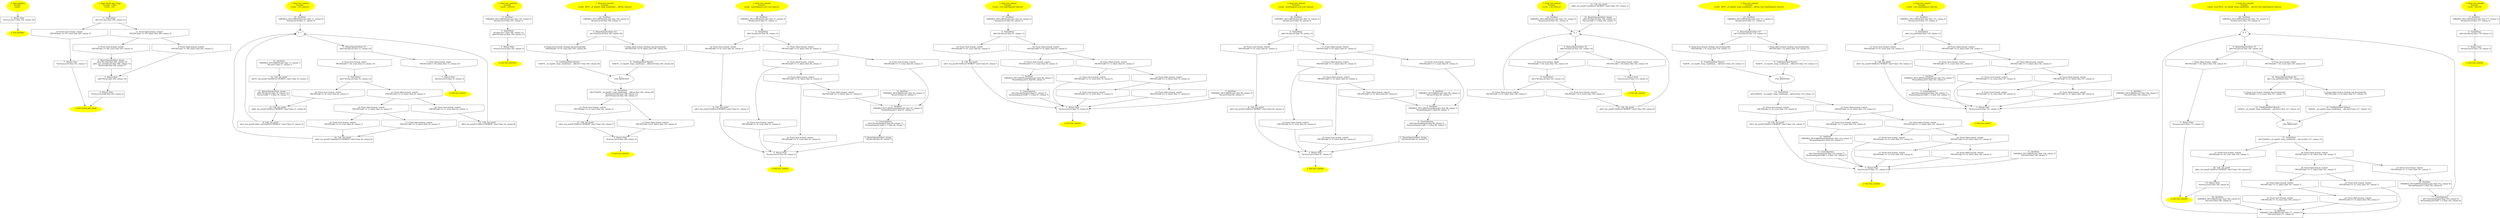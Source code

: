 /* @generated */
digraph cfg {
"getValue.faa0c7b1433b0c97_1" [label="1: Start getValue\nFormals: \nLocals:  \n  " color=yellow style=filled]
	

	 "getValue.faa0c7b1433b0c97_1" -> "getValue.faa0c7b1433b0c97_3" ;
"getValue.faa0c7b1433b0c97_2" [label="2: Exit getValue \n  " color=yellow style=filled]
	

"getValue.faa0c7b1433b0c97_3" [label="3:  Return Stmt \n   *&return:int=1 [line 134, column 18]\n " shape="box"]
	

	 "getValue.faa0c7b1433b0c97_3" -> "getValue.faa0c7b1433b0c97_2" ;
"switch_gnu_range.fe09b2428ff32c71_1" [label="1: Start switch_gnu_range\nFormals:  c:char\nLocals:  i:int \n  " color=yellow style=filled]
	

	 "switch_gnu_range.fe09b2428ff32c71_1" -> "switch_gnu_range.fe09b2428ff32c71_5" ;
"switch_gnu_range.fe09b2428ff32c71_2" [label="2: Exit switch_gnu_range \n  " color=yellow style=filled]
	

"switch_gnu_range.fe09b2428ff32c71_3" [label="3:  Return Stmt \n   n$0=*&i:int [line 209, column 10]\n " shape="box"]
	

	 "switch_gnu_range.fe09b2428ff32c71_3" -> "switch_gnu_range.fe09b2428ff32c71_4" ;
"switch_gnu_range.fe09b2428ff32c71_4" [label="4:  Return Stmt \n   *&return:int=n$0 [line 209, column 3]\n " shape="box"]
	

	 "switch_gnu_range.fe09b2428ff32c71_4" -> "switch_gnu_range.fe09b2428ff32c71_2" ;
"switch_gnu_range.fe09b2428ff32c71_5" [label="5:  SwitchStmt \n   n$1=*&c:char [line 199, column 11]\n " shape="box"]
	

	 "switch_gnu_range.fe09b2428ff32c71_5" -> "switch_gnu_range.fe09b2428ff32c71_10" ;
	 "switch_gnu_range.fe09b2428ff32c71_5" -> "switch_gnu_range.fe09b2428ff32c71_11" ;
"switch_gnu_range.fe09b2428ff32c71_6" [label="6:  BinaryOperatorStmt: Assign \n   n$3=*&c:char [line 206, column 16]\n  n$4=_fun_atoi(n$3:int) [line 206, column 11]\n  *&i:int=n$4 [line 206, column 7]\n " shape="box"]
	

	 "switch_gnu_range.fe09b2428ff32c71_6" -> "switch_gnu_range.fe09b2428ff32c71_3" ;
"switch_gnu_range.fe09b2428ff32c71_7" [label="7:  Return Stmt \n   *&return:int=0 [line 201, column 7]\n " shape="box"]
	

	 "switch_gnu_range.fe09b2428ff32c71_7" -> "switch_gnu_range.fe09b2428ff32c71_2" ;
"switch_gnu_range.fe09b2428ff32c71_8" [label="8: Prune (true branch, switch) \n   PRUNE((n$1 == 48), true); [line 203, column 5]\n " shape="invhouse"]
	

	 "switch_gnu_range.fe09b2428ff32c71_8" -> "switch_gnu_range.fe09b2428ff32c71_6" ;
"switch_gnu_range.fe09b2428ff32c71_9" [label="9: Prune (false branch, switch) \n   PRUNE(!(n$1 == 48), false); [line 203, column 5]\n " shape="invhouse"]
	

	 "switch_gnu_range.fe09b2428ff32c71_9" -> "switch_gnu_range.fe09b2428ff32c71_3" ;
"switch_gnu_range.fe09b2428ff32c71_10" [label="10: Prune (true branch, switch) \n   PRUNE((n$1 == 97), true); [line 200, column 5]\n " shape="invhouse"]
	

	 "switch_gnu_range.fe09b2428ff32c71_10" -> "switch_gnu_range.fe09b2428ff32c71_7" ;
"switch_gnu_range.fe09b2428ff32c71_11" [label="11: Prune (false branch, switch) \n   PRUNE(!(n$1 == 97), false); [line 200, column 5]\n " shape="invhouse"]
	

	 "switch_gnu_range.fe09b2428ff32c71_11" -> "switch_gnu_range.fe09b2428ff32c71_8" ;
	 "switch_gnu_range.fe09b2428ff32c71_11" -> "switch_gnu_range.fe09b2428ff32c71_9" ;
"test_switch1.7c92c7e14d1a0ee2_1" [label="1: Start test_switch1\nFormals: \nLocals:  x:int value:int \n  " color=yellow style=filled]
	

	 "test_switch1.7c92c7e14d1a0ee2_1" -> "test_switch1.7c92c7e14d1a0ee2_22" ;
"test_switch1.7c92c7e14d1a0ee2_2" [label="2: Exit test_switch1 \n  " color=yellow style=filled]
	

"test_switch1.7c92c7e14d1a0ee2_3" [label="3:  Return Stmt \n   *&return:int=0 [line 33, column 3]\n " shape="box"]
	

	 "test_switch1.7c92c7e14d1a0ee2_3" -> "test_switch1.7c92c7e14d1a0ee2_2" ;
"test_switch1.7c92c7e14d1a0ee2_4" [label="4: + \n  " ]
	

	 "test_switch1.7c92c7e14d1a0ee2_4" -> "test_switch1.7c92c7e14d1a0ee2_5" ;
"test_switch1.7c92c7e14d1a0ee2_5" [label="5:  BinaryOperatorStmt: LT \n   n$0=*&value:int [line 13, column 10]\n " shape="box"]
	

	 "test_switch1.7c92c7e14d1a0ee2_5" -> "test_switch1.7c92c7e14d1a0ee2_6" ;
	 "test_switch1.7c92c7e14d1a0ee2_5" -> "test_switch1.7c92c7e14d1a0ee2_7" ;
"test_switch1.7c92c7e14d1a0ee2_6" [label="6: Prune (true branch, while) \n   PRUNE((n$0 < 10), true); [line 13, column 10]\n " shape="invhouse"]
	

	 "test_switch1.7c92c7e14d1a0ee2_6" -> "test_switch1.7c92c7e14d1a0ee2_9" ;
"test_switch1.7c92c7e14d1a0ee2_7" [label="7: Prune (false branch, while) \n   PRUNE(!(n$0 < 10), false); [line 13, column 10]\n " shape="invhouse"]
	

	 "test_switch1.7c92c7e14d1a0ee2_7" -> "test_switch1.7c92c7e14d1a0ee2_3" ;
"test_switch1.7c92c7e14d1a0ee2_8" [label="8:  Call _fun_printf \n   n$1=_fun_printf(\"(after_switch)HELLO WORLD!\":char*) [line 31, column 5]\n " shape="box"]
	

	 "test_switch1.7c92c7e14d1a0ee2_8" -> "test_switch1.7c92c7e14d1a0ee2_4" ;
"test_switch1.7c92c7e14d1a0ee2_9" [label="9:  SwitchStmt \n   n$2=*&value:int [line 14, column 13]\n " shape="box"]
	

	 "test_switch1.7c92c7e14d1a0ee2_9" -> "test_switch1.7c92c7e14d1a0ee2_20" ;
	 "test_switch1.7c92c7e14d1a0ee2_9" -> "test_switch1.7c92c7e14d1a0ee2_21" ;
"test_switch1.7c92c7e14d1a0ee2_10" [label="10:  Call _fun_printf \n   n$4=_fun_printf(\"(2/def)HELLO WORLD!\":char*) [line 28, column 9]\n " shape="box"]
	

	 "test_switch1.7c92c7e14d1a0ee2_10" -> "test_switch1.7c92c7e14d1a0ee2_4" ;
"test_switch1.7c92c7e14d1a0ee2_11" [label="11:  Call _fun_printf \n   n$6=_fun_printf(\"(1)HELLO WORLD!\":char*) [line 24, column 9]\n " shape="box"]
	

	 "test_switch1.7c92c7e14d1a0ee2_11" -> "test_switch1.7c92c7e14d1a0ee2_4" ;
"test_switch1.7c92c7e14d1a0ee2_12" [label="12:  Call _fun_printf \n   n$8=_fun_printf(\"(0)HELLO WORLD!\":char*) [line 21, column 9]\n " shape="box"]
	

	 "test_switch1.7c92c7e14d1a0ee2_12" -> "test_switch1.7c92c7e14d1a0ee2_8" ;
"test_switch1.7c92c7e14d1a0ee2_13" [label="13:  BinaryOperatorStmt: Assign \n   n$9=*&value:int [line 19, column 11]\n  *&x:int=(n$9 + 1) [line 19, column 7]\n " shape="box"]
	

	 "test_switch1.7c92c7e14d1a0ee2_13" -> "test_switch1.7c92c7e14d1a0ee2_12" ;
"test_switch1.7c92c7e14d1a0ee2_14" [label="14:  Call _fun_printf \n   n$10=_fun_printf(\"(out)HELLO WORLD!\":char*) [line 18, column 7]\n " shape="box"]
	

	 "test_switch1.7c92c7e14d1a0ee2_14" -> "test_switch1.7c92c7e14d1a0ee2_13" ;
"test_switch1.7c92c7e14d1a0ee2_15" [label="15:  DeclStmt \n   VARIABLE_DECLARED(x:int); [line 17, column 7]\n  *&x:int=1 [line 17, column 7]\n " shape="box"]
	

	 "test_switch1.7c92c7e14d1a0ee2_15" -> "test_switch1.7c92c7e14d1a0ee2_14" ;
"test_switch1.7c92c7e14d1a0ee2_16" [label="16: Prune (true branch, switch) \n   PRUNE((n$2 == 2), true); [line 26, column 7]\n " shape="invhouse"]
	

	 "test_switch1.7c92c7e14d1a0ee2_16" -> "test_switch1.7c92c7e14d1a0ee2_10" ;
"test_switch1.7c92c7e14d1a0ee2_17" [label="17: Prune (false branch, switch) \n   PRUNE(!(n$2 == 2), false); [line 26, column 7]\n " shape="invhouse"]
	

	 "test_switch1.7c92c7e14d1a0ee2_17" -> "test_switch1.7c92c7e14d1a0ee2_10" ;
"test_switch1.7c92c7e14d1a0ee2_18" [label="18: Prune (true branch, switch) \n   PRUNE((n$2 == 1), true); [line 23, column 7]\n " shape="invhouse"]
	

	 "test_switch1.7c92c7e14d1a0ee2_18" -> "test_switch1.7c92c7e14d1a0ee2_11" ;
"test_switch1.7c92c7e14d1a0ee2_19" [label="19: Prune (false branch, switch) \n   PRUNE(!(n$2 == 1), false); [line 23, column 7]\n " shape="invhouse"]
	

	 "test_switch1.7c92c7e14d1a0ee2_19" -> "test_switch1.7c92c7e14d1a0ee2_16" ;
	 "test_switch1.7c92c7e14d1a0ee2_19" -> "test_switch1.7c92c7e14d1a0ee2_17" ;
"test_switch1.7c92c7e14d1a0ee2_20" [label="20: Prune (true branch, switch) \n   PRUNE((n$2 == 0), true); [line 20, column 7]\n " shape="invhouse"]
	

	 "test_switch1.7c92c7e14d1a0ee2_20" -> "test_switch1.7c92c7e14d1a0ee2_12" ;
"test_switch1.7c92c7e14d1a0ee2_21" [label="21: Prune (false branch, switch) \n   PRUNE(!(n$2 == 0), false); [line 20, column 7]\n " shape="invhouse"]
	

	 "test_switch1.7c92c7e14d1a0ee2_21" -> "test_switch1.7c92c7e14d1a0ee2_18" ;
	 "test_switch1.7c92c7e14d1a0ee2_21" -> "test_switch1.7c92c7e14d1a0ee2_19" ;
"test_switch1.7c92c7e14d1a0ee2_22" [label="22:  DeclStmt \n   VARIABLE_DECLARED(value:int); [line 11, column 3]\n  *&value:int=0 [line 11, column 3]\n " shape="box"]
	

	 "test_switch1.7c92c7e14d1a0ee2_22" -> "test_switch1.7c92c7e14d1a0ee2_4" ;
"test_switch10.8a4170d3888102a2_1" [label="1: Start test_switch10\nFormals: \nLocals:  value:int \n  " color=yellow style=filled]
	

	 "test_switch10.8a4170d3888102a2_1" -> "test_switch10.8a4170d3888102a2_5" ;
"test_switch10.8a4170d3888102a2_2" [label="2: Exit test_switch10 \n  " color=yellow style=filled]
	

"test_switch10.8a4170d3888102a2_3" [label="3:  Return Stmt \n   *&return:int=0 [line 185, column 3]\n " shape="box"]
	

	 "test_switch10.8a4170d3888102a2_3" -> "test_switch10.8a4170d3888102a2_2" ;
"test_switch10.8a4170d3888102a2_4" [label="4:  SwitchStmt \n   *&value:int=7 [line 184, column 11]\n  n$0=*&value:int [line 184, column 11]\n " shape="box"]
	

	 "test_switch10.8a4170d3888102a2_4" -> "test_switch10.8a4170d3888102a2_3" ;
"test_switch10.8a4170d3888102a2_5" [label="5:  DeclStmt \n   VARIABLE_DECLARED(value:int); [line 183, column 3]\n  *&value:int=0 [line 183, column 3]\n " shape="box"]
	

	 "test_switch10.8a4170d3888102a2_5" -> "test_switch10.8a4170d3888102a2_4" ;
"test_switch11.a1a6d859e414d268_1" [label="1: Start test_switch11\nFormals: \nLocals:  0$?%__sil_tmpSIL_temp_conditional___n$0:int value:int \n  " color=yellow style=filled]
	

	 "test_switch11.a1a6d859e414d268_1" -> "test_switch11.a1a6d859e414d268_14" ;
"test_switch11.a1a6d859e414d268_2" [label="2: Exit test_switch11 \n  " color=yellow style=filled]
	

"test_switch11.a1a6d859e414d268_3" [label="3:  Return Stmt \n   *&return:int=0 [line 194, column 3]\n " shape="box"]
	

	 "test_switch11.a1a6d859e414d268_3" -> "test_switch11.a1a6d859e414d268_2" ;
"test_switch11.a1a6d859e414d268_4" [label="4: + \n   END_BRANCHES\n " ]
	

	 "test_switch11.a1a6d859e414d268_4" -> "test_switch11.a1a6d859e414d268_10" ;
"test_switch11.a1a6d859e414d268_5" [label="5:  BinaryOperatorStmt: EQ \n   n$1=*&value:int [line 190, column 20]\n " shape="box"]
	

	 "test_switch11.a1a6d859e414d268_5" -> "test_switch11.a1a6d859e414d268_6" ;
	 "test_switch11.a1a6d859e414d268_5" -> "test_switch11.a1a6d859e414d268_7" ;
"test_switch11.a1a6d859e414d268_6" [label="6: Prune (true branch, boolean exp (terminated)) \n   PRUNE((n$1 == 0), true); [line 190, column 20]\n " shape="invhouse"]
	

	 "test_switch11.a1a6d859e414d268_6" -> "test_switch11.a1a6d859e414d268_8" ;
"test_switch11.a1a6d859e414d268_7" [label="7: Prune (false branch, boolean exp (terminated)) \n   PRUNE(!(n$1 == 0), false); [line 190, column 20]\n " shape="invhouse"]
	

	 "test_switch11.a1a6d859e414d268_7" -> "test_switch11.a1a6d859e414d268_9" ;
"test_switch11.a1a6d859e414d268_8" [label="8:  ConditionalStmt Branch \n   *&0$?%__sil_tmpSIL_temp_conditional___n$0:int=7 [line 190, column 20]\n " shape="box"]
	

	 "test_switch11.a1a6d859e414d268_8" -> "test_switch11.a1a6d859e414d268_4" ;
"test_switch11.a1a6d859e414d268_9" [label="9:  ConditionalStmt Branch \n   *&0$?%__sil_tmpSIL_temp_conditional___n$0:int=9 [line 190, column 20]\n " shape="box"]
	

	 "test_switch11.a1a6d859e414d268_9" -> "test_switch11.a1a6d859e414d268_4" ;
"test_switch11.a1a6d859e414d268_10" [label="10:  SwitchStmt \n   n$2=*&0$?%__sil_tmpSIL_temp_conditional___n$0:int [line 190, column 20]\n  *&value:int=n$2 [line 190, column 11]\n  n$3=*&value:int [line 190, column 11]\n " shape="box"]
	

	 "test_switch11.a1a6d859e414d268_10" -> "test_switch11.a1a6d859e414d268_12" ;
	 "test_switch11.a1a6d859e414d268_10" -> "test_switch11.a1a6d859e414d268_13" ;
"test_switch11.a1a6d859e414d268_11" [label="11:  Call _fun_printf \n   n$4=_fun_printf(\"(0)HELLO WORLD!\":char*) [line 192, column 7]\n " shape="box"]
	

	 "test_switch11.a1a6d859e414d268_11" -> "test_switch11.a1a6d859e414d268_3" ;
"test_switch11.a1a6d859e414d268_12" [label="12: Prune (true branch, switch) \n   PRUNE((n$3 == 0), true); [line 191, column 5]\n " shape="invhouse"]
	

	 "test_switch11.a1a6d859e414d268_12" -> "test_switch11.a1a6d859e414d268_11" ;
"test_switch11.a1a6d859e414d268_13" [label="13: Prune (false branch, switch) \n   PRUNE(!(n$3 == 0), false); [line 191, column 5]\n " shape="invhouse"]
	

	 "test_switch11.a1a6d859e414d268_13" -> "test_switch11.a1a6d859e414d268_3" ;
"test_switch11.a1a6d859e414d268_14" [label="14:  DeclStmt \n   VARIABLE_DECLARED(value:int); [line 189, column 3]\n  *&value:int=0 [line 189, column 3]\n " shape="box"]
	

	 "test_switch11.a1a6d859e414d268_14" -> "test_switch11.a1a6d859e414d268_5" ;
"test_switch2.0717c55583f10f47_1" [label="1: Start test_switch2\nFormals: \nLocals:  something:int z:int x:int value:int \n  " color=yellow style=filled]
	

	 "test_switch2.0717c55583f10f47_1" -> "test_switch2.0717c55583f10f47_18" ;
"test_switch2.0717c55583f10f47_2" [label="2: Exit test_switch2 \n  " color=yellow style=filled]
	

"test_switch2.0717c55583f10f47_3" [label="3:  Return Stmt \n   *&return:int=0 [line 56, column 3]\n " shape="box"]
	

	 "test_switch2.0717c55583f10f47_3" -> "test_switch2.0717c55583f10f47_2" ;
"test_switch2.0717c55583f10f47_4" [label="4:  SwitchStmt \n   n$0=*&value:int [line 38, column 11]\n " shape="box"]
	

	 "test_switch2.0717c55583f10f47_4" -> "test_switch2.0717c55583f10f47_16" ;
	 "test_switch2.0717c55583f10f47_4" -> "test_switch2.0717c55583f10f47_17" ;
"test_switch2.0717c55583f10f47_5" [label="5:  BinaryOperatorStmt: Assign \n   *&z:int=42 [line 50, column 7]\n " shape="box"]
	

	 "test_switch2.0717c55583f10f47_5" -> "test_switch2.0717c55583f10f47_3" ;
"test_switch2.0717c55583f10f47_6" [label="6:  UnaryOperator \n   n$3=*&something:int [line 48, column 7]\n  *&something:int=(n$3 + 1) [line 48, column 7]\n " shape="box"]
	

	 "test_switch2.0717c55583f10f47_6" -> "test_switch2.0717c55583f10f47_5" ;
"test_switch2.0717c55583f10f47_7" [label="7:  DeclStmt \n   VARIABLE_DECLARED(something:int); [line 47, column 7]\n  *&something:int=1 [line 47, column 7]\n " shape="box"]
	

	 "test_switch2.0717c55583f10f47_7" -> "test_switch2.0717c55583f10f47_6" ;
"test_switch2.0717c55583f10f47_8" [label="8:  DeclStmt \n   VARIABLE_DECLARED(z:int); [line 43, column 7]\n  *&z:int=9 [line 43, column 7]\n " shape="box"]
	

	 "test_switch2.0717c55583f10f47_8" -> "test_switch2.0717c55583f10f47_7" ;
"test_switch2.0717c55583f10f47_9" [label="9:  Call _fun_printf \n   n$5=_fun_printf(\"(0)HELLO WORLD!\":char*) [line 41, column 7]\n " shape="box"]
	

	 "test_switch2.0717c55583f10f47_9" -> "test_switch2.0717c55583f10f47_3" ;
"test_switch2.0717c55583f10f47_10" [label="10: Prune (true branch, switch) \n   PRUNE((n$0 == 3), true); [line 53, column 5]\n " shape="invhouse"]
	

	 "test_switch2.0717c55583f10f47_10" -> "test_switch2.0717c55583f10f47_3" ;
"test_switch2.0717c55583f10f47_11" [label="11: Prune (false branch, switch) \n   PRUNE(!(n$0 == 3), false); [line 53, column 5]\n " shape="invhouse"]
	

	 "test_switch2.0717c55583f10f47_11" -> "test_switch2.0717c55583f10f47_7" ;
"test_switch2.0717c55583f10f47_12" [label="12: Prune (true branch, switch) \n   PRUNE((n$0 == 2), true); [line 52, column 5]\n " shape="invhouse"]
	

	 "test_switch2.0717c55583f10f47_12" -> "test_switch2.0717c55583f10f47_3" ;
"test_switch2.0717c55583f10f47_13" [label="13: Prune (false branch, switch) \n   PRUNE(!(n$0 == 2), false); [line 52, column 5]\n " shape="invhouse"]
	

	 "test_switch2.0717c55583f10f47_13" -> "test_switch2.0717c55583f10f47_10" ;
	 "test_switch2.0717c55583f10f47_13" -> "test_switch2.0717c55583f10f47_11" ;
"test_switch2.0717c55583f10f47_14" [label="14: Prune (true branch, switch) \n   PRUNE((n$0 == 1), true); [line 46, column 5]\n " shape="invhouse"]
	

	 "test_switch2.0717c55583f10f47_14" -> "test_switch2.0717c55583f10f47_7" ;
"test_switch2.0717c55583f10f47_15" [label="15: Prune (false branch, switch) \n   PRUNE(!(n$0 == 1), false); [line 46, column 5]\n " shape="invhouse"]
	

	 "test_switch2.0717c55583f10f47_15" -> "test_switch2.0717c55583f10f47_12" ;
	 "test_switch2.0717c55583f10f47_15" -> "test_switch2.0717c55583f10f47_13" ;
"test_switch2.0717c55583f10f47_16" [label="16: Prune (true branch, switch) \n   PRUNE((n$0 == 0), true); [line 40, column 5]\n " shape="invhouse"]
	

	 "test_switch2.0717c55583f10f47_16" -> "test_switch2.0717c55583f10f47_9" ;
"test_switch2.0717c55583f10f47_17" [label="17: Prune (false branch, switch) \n   PRUNE(!(n$0 == 0), false); [line 40, column 5]\n " shape="invhouse"]
	

	 "test_switch2.0717c55583f10f47_17" -> "test_switch2.0717c55583f10f47_14" ;
	 "test_switch2.0717c55583f10f47_17" -> "test_switch2.0717c55583f10f47_15" ;
"test_switch2.0717c55583f10f47_18" [label="18:  DeclStmt \n   VARIABLE_DECLARED(value:int); [line 37, column 3]\n  *&value:int=0 [line 37, column 3]\n " shape="box"]
	

	 "test_switch2.0717c55583f10f47_18" -> "test_switch2.0717c55583f10f47_4" ;
"test_switch3.d602e3f7cc006866_1" [label="1: Start test_switch3\nFormals: \nLocals:  z:int something:int value:int \n  " color=yellow style=filled]
	

	 "test_switch3.d602e3f7cc006866_1" -> "test_switch3.d602e3f7cc006866_17" ;
"test_switch3.d602e3f7cc006866_2" [label="2: Exit test_switch3 \n  " color=yellow style=filled]
	

"test_switch3.d602e3f7cc006866_3" [label="3:  Return Stmt \n   *&return:int=0 [line 74, column 3]\n " shape="box"]
	

	 "test_switch3.d602e3f7cc006866_3" -> "test_switch3.d602e3f7cc006866_2" ;
"test_switch3.d602e3f7cc006866_4" [label="4:  SwitchStmt \n   n$0=*&value:int [line 61, column 11]\n " shape="box"]
	

	 "test_switch3.d602e3f7cc006866_4" -> "test_switch3.d602e3f7cc006866_15" ;
	 "test_switch3.d602e3f7cc006866_4" -> "test_switch3.d602e3f7cc006866_16" ;
"test_switch3.d602e3f7cc006866_5" [label="5:  DeclStmt \n   VARIABLE_DECLARED(z:int); [line 69, column 7]\n  *&z:int=9 [line 69, column 7]\n " shape="box"]
	

	 "test_switch3.d602e3f7cc006866_5" -> "test_switch3.d602e3f7cc006866_3" ;
"test_switch3.d602e3f7cc006866_6" [label="6:  UnaryOperator \n   n$3=*&something:int [line 67, column 7]\n  *&something:int=(n$3 + 1) [line 67, column 7]\n " shape="box"]
	

	 "test_switch3.d602e3f7cc006866_6" -> "test_switch3.d602e3f7cc006866_3" ;
"test_switch3.d602e3f7cc006866_7" [label="7:  DeclStmt \n   VARIABLE_DECLARED(something:int); [line 66, column 7]\n  *&something:int=1 [line 66, column 7]\n " shape="box"]
	

	 "test_switch3.d602e3f7cc006866_7" -> "test_switch3.d602e3f7cc006866_6" ;
"test_switch3.d602e3f7cc006866_8" [label="8:  Call _fun_printf \n   n$5=_fun_printf(\"(0)HELLO WORLD!\":char*) [line 63, column 7]\n " shape="box"]
	

	 "test_switch3.d602e3f7cc006866_8" -> "test_switch3.d602e3f7cc006866_3" ;
"test_switch3.d602e3f7cc006866_9" [label="9: Prune (true branch, switch) \n   PRUNE((n$0 == 3), true); [line 71, column 5]\n " shape="invhouse"]
	

	 "test_switch3.d602e3f7cc006866_9" -> "test_switch3.d602e3f7cc006866_3" ;
"test_switch3.d602e3f7cc006866_10" [label="10: Prune (false branch, switch) \n   PRUNE(!(n$0 == 3), false); [line 71, column 5]\n " shape="invhouse"]
	

	 "test_switch3.d602e3f7cc006866_10" -> "test_switch3.d602e3f7cc006866_3" ;
"test_switch3.d602e3f7cc006866_11" [label="11: Prune (true branch, switch) \n   PRUNE((n$0 == 2), true); [line 70, column 5]\n " shape="invhouse"]
	

	 "test_switch3.d602e3f7cc006866_11" -> "test_switch3.d602e3f7cc006866_3" ;
"test_switch3.d602e3f7cc006866_12" [label="12: Prune (false branch, switch) \n   PRUNE(!(n$0 == 2), false); [line 70, column 5]\n " shape="invhouse"]
	

	 "test_switch3.d602e3f7cc006866_12" -> "test_switch3.d602e3f7cc006866_9" ;
	 "test_switch3.d602e3f7cc006866_12" -> "test_switch3.d602e3f7cc006866_10" ;
"test_switch3.d602e3f7cc006866_13" [label="13: Prune (true branch, switch) \n   PRUNE((n$0 == 1), true); [line 65, column 5]\n " shape="invhouse"]
	

	 "test_switch3.d602e3f7cc006866_13" -> "test_switch3.d602e3f7cc006866_7" ;
"test_switch3.d602e3f7cc006866_14" [label="14: Prune (false branch, switch) \n   PRUNE(!(n$0 == 1), false); [line 65, column 5]\n " shape="invhouse"]
	

	 "test_switch3.d602e3f7cc006866_14" -> "test_switch3.d602e3f7cc006866_11" ;
	 "test_switch3.d602e3f7cc006866_14" -> "test_switch3.d602e3f7cc006866_12" ;
"test_switch3.d602e3f7cc006866_15" [label="15: Prune (true branch, switch) \n   PRUNE((n$0 == 0), true); [line 62, column 5]\n " shape="invhouse"]
	

	 "test_switch3.d602e3f7cc006866_15" -> "test_switch3.d602e3f7cc006866_8" ;
"test_switch3.d602e3f7cc006866_16" [label="16: Prune (false branch, switch) \n   PRUNE(!(n$0 == 0), false); [line 62, column 5]\n " shape="invhouse"]
	

	 "test_switch3.d602e3f7cc006866_16" -> "test_switch3.d602e3f7cc006866_13" ;
	 "test_switch3.d602e3f7cc006866_16" -> "test_switch3.d602e3f7cc006866_14" ;
"test_switch3.d602e3f7cc006866_17" [label="17:  DeclStmt \n   VARIABLE_DECLARED(value:int); [line 60, column 3]\n  *&value:int=0 [line 60, column 3]\n " shape="box"]
	

	 "test_switch3.d602e3f7cc006866_17" -> "test_switch3.d602e3f7cc006866_4" ;
"test_switch4.70d4e6e8539e8d1e_1" [label="1: Start test_switch4\nFormals: \nLocals:  something:int z:int x:int value:int \n  " color=yellow style=filled]
	

	 "test_switch4.70d4e6e8539e8d1e_1" -> "test_switch4.70d4e6e8539e8d1e_18" ;
"test_switch4.70d4e6e8539e8d1e_2" [label="2: Exit test_switch4 \n  " color=yellow style=filled]
	

"test_switch4.70d4e6e8539e8d1e_3" [label="3:  Return Stmt \n   *&return:int=0 [line 97, column 3]\n " shape="box"]
	

	 "test_switch4.70d4e6e8539e8d1e_3" -> "test_switch4.70d4e6e8539e8d1e_2" ;
"test_switch4.70d4e6e8539e8d1e_4" [label="4:  SwitchStmt \n   n$0=*&value:int [line 79, column 11]\n " shape="box"]
	

	 "test_switch4.70d4e6e8539e8d1e_4" -> "test_switch4.70d4e6e8539e8d1e_16" ;
	 "test_switch4.70d4e6e8539e8d1e_4" -> "test_switch4.70d4e6e8539e8d1e_17" ;
"test_switch4.70d4e6e8539e8d1e_5" [label="5:  BinaryOperatorStmt: Assign \n   *&z:int=42 [line 91, column 7]\n " shape="box"]
	

	 "test_switch4.70d4e6e8539e8d1e_5" -> "test_switch4.70d4e6e8539e8d1e_3" ;
"test_switch4.70d4e6e8539e8d1e_6" [label="6:  UnaryOperator \n   n$3=*&something:int [line 89, column 7]\n  *&something:int=(n$3 + 1) [line 89, column 7]\n " shape="box"]
	

	 "test_switch4.70d4e6e8539e8d1e_6" -> "test_switch4.70d4e6e8539e8d1e_5" ;
"test_switch4.70d4e6e8539e8d1e_7" [label="7:  DeclStmt \n   VARIABLE_DECLARED(something:int); [line 88, column 7]\n  *&something:int=1 [line 88, column 7]\n " shape="box"]
	

	 "test_switch4.70d4e6e8539e8d1e_7" -> "test_switch4.70d4e6e8539e8d1e_6" ;
"test_switch4.70d4e6e8539e8d1e_8" [label="8:  DeclStmt \n   VARIABLE_DECLARED(z:int); [line 84, column 7]\n  *&z:int=9 [line 84, column 7]\n " shape="box"]
	

	 "test_switch4.70d4e6e8539e8d1e_8" -> "test_switch4.70d4e6e8539e8d1e_7" ;
"test_switch4.70d4e6e8539e8d1e_9" [label="9:  Call _fun_printf \n   n$5=_fun_printf(\"(0)HELLO WORLD!\":char*) [line 82, column 7]\n " shape="box"]
	

	 "test_switch4.70d4e6e8539e8d1e_9" -> "test_switch4.70d4e6e8539e8d1e_3" ;
"test_switch4.70d4e6e8539e8d1e_10" [label="10: Prune (true branch, switch) \n   PRUNE((n$0 == 3), true); [line 94, column 5]\n " shape="invhouse"]
	

	 "test_switch4.70d4e6e8539e8d1e_10" -> "test_switch4.70d4e6e8539e8d1e_3" ;
"test_switch4.70d4e6e8539e8d1e_11" [label="11: Prune (false branch, switch) \n   PRUNE(!(n$0 == 3), false); [line 94, column 5]\n " shape="invhouse"]
	

	 "test_switch4.70d4e6e8539e8d1e_11" -> "test_switch4.70d4e6e8539e8d1e_7" ;
"test_switch4.70d4e6e8539e8d1e_12" [label="12: Prune (true branch, switch) \n   PRUNE((n$0 == 2), true); [line 93, column 5]\n " shape="invhouse"]
	

	 "test_switch4.70d4e6e8539e8d1e_12" -> "test_switch4.70d4e6e8539e8d1e_3" ;
"test_switch4.70d4e6e8539e8d1e_13" [label="13: Prune (false branch, switch) \n   PRUNE(!(n$0 == 2), false); [line 93, column 5]\n " shape="invhouse"]
	

	 "test_switch4.70d4e6e8539e8d1e_13" -> "test_switch4.70d4e6e8539e8d1e_10" ;
	 "test_switch4.70d4e6e8539e8d1e_13" -> "test_switch4.70d4e6e8539e8d1e_11" ;
"test_switch4.70d4e6e8539e8d1e_14" [label="14: Prune (true branch, switch) \n   PRUNE((n$0 == 1), true); [line 87, column 5]\n " shape="invhouse"]
	

	 "test_switch4.70d4e6e8539e8d1e_14" -> "test_switch4.70d4e6e8539e8d1e_7" ;
"test_switch4.70d4e6e8539e8d1e_15" [label="15: Prune (false branch, switch) \n   PRUNE(!(n$0 == 1), false); [line 87, column 5]\n " shape="invhouse"]
	

	 "test_switch4.70d4e6e8539e8d1e_15" -> "test_switch4.70d4e6e8539e8d1e_12" ;
	 "test_switch4.70d4e6e8539e8d1e_15" -> "test_switch4.70d4e6e8539e8d1e_13" ;
"test_switch4.70d4e6e8539e8d1e_16" [label="16: Prune (true branch, switch) \n   PRUNE((n$0 == 0), true); [line 81, column 5]\n " shape="invhouse"]
	

	 "test_switch4.70d4e6e8539e8d1e_16" -> "test_switch4.70d4e6e8539e8d1e_9" ;
"test_switch4.70d4e6e8539e8d1e_17" [label="17: Prune (false branch, switch) \n   PRUNE(!(n$0 == 0), false); [line 81, column 5]\n " shape="invhouse"]
	

	 "test_switch4.70d4e6e8539e8d1e_17" -> "test_switch4.70d4e6e8539e8d1e_14" ;
	 "test_switch4.70d4e6e8539e8d1e_17" -> "test_switch4.70d4e6e8539e8d1e_15" ;
"test_switch4.70d4e6e8539e8d1e_18" [label="18:  DeclStmt \n   VARIABLE_DECLARED(value:int); [line 78, column 3]\n  *&value:int=0 [line 78, column 3]\n " shape="box"]
	

	 "test_switch4.70d4e6e8539e8d1e_18" -> "test_switch4.70d4e6e8539e8d1e_4" ;
"test_switch5.1d93fcc376cd0151_1" [label="1: Start test_switch5\nFormals: \nLocals:  x:int value:int \n  " color=yellow style=filled]
	

	 "test_switch5.1d93fcc376cd0151_1" -> "test_switch5.1d93fcc376cd0151_14" ;
"test_switch5.1d93fcc376cd0151_2" [label="2: Exit test_switch5 \n  " color=yellow style=filled]
	

"test_switch5.1d93fcc376cd0151_3" [label="3:  Return Stmt \n   *&return:int=0 [line 113, column 3]\n " shape="box"]
	

	 "test_switch5.1d93fcc376cd0151_3" -> "test_switch5.1d93fcc376cd0151_2" ;
"test_switch5.1d93fcc376cd0151_4" [label="4: + \n  " ]
	

	 "test_switch5.1d93fcc376cd0151_4" -> "test_switch5.1d93fcc376cd0151_5" ;
"test_switch5.1d93fcc376cd0151_5" [label="5:  BinaryOperatorStmt: LT \n   n$0=*&value:int [line 102, column 10]\n " shape="box"]
	

	 "test_switch5.1d93fcc376cd0151_5" -> "test_switch5.1d93fcc376cd0151_6" ;
	 "test_switch5.1d93fcc376cd0151_5" -> "test_switch5.1d93fcc376cd0151_7" ;
"test_switch5.1d93fcc376cd0151_6" [label="6: Prune (true branch, while) \n   PRUNE((n$0 < 10), true); [line 102, column 10]\n " shape="invhouse"]
	

	 "test_switch5.1d93fcc376cd0151_6" -> "test_switch5.1d93fcc376cd0151_8" ;
"test_switch5.1d93fcc376cd0151_7" [label="7: Prune (false branch, while) \n   PRUNE(!(n$0 < 10), false); [line 102, column 10]\n " shape="invhouse"]
	

	 "test_switch5.1d93fcc376cd0151_7" -> "test_switch5.1d93fcc376cd0151_3" ;
"test_switch5.1d93fcc376cd0151_8" [label="8:  SwitchStmt \n   n$1=*&value:int [line 103, column 13]\n " shape="box"]
	

	 "test_switch5.1d93fcc376cd0151_8" -> "test_switch5.1d93fcc376cd0151_12" ;
	 "test_switch5.1d93fcc376cd0151_8" -> "test_switch5.1d93fcc376cd0151_13" ;
"test_switch5.1d93fcc376cd0151_9" [label="9:  Call _fun_printf \n   n$3=_fun_printf(\"(0)HELLO WORLD!\":char*) [line 109, column 9]\n " shape="box"]
	

	 "test_switch5.1d93fcc376cd0151_9" -> "test_switch5.1d93fcc376cd0151_4" ;
"test_switch5.1d93fcc376cd0151_10" [label="10:  BinaryOperatorStmt: Assign \n   n$5=*&value:int [line 106, column 11]\n  *&x:int=(n$5 + 1) [line 106, column 7]\n " shape="box"]
	

	 "test_switch5.1d93fcc376cd0151_10" -> "test_switch5.1d93fcc376cd0151_4" ;
"test_switch5.1d93fcc376cd0151_11" [label="11:  Call _fun_printf \n   n$6=_fun_printf(\"(out)HELLO WORLD!\":char*) [line 105, column 7]\n " shape="box"]
	

	 "test_switch5.1d93fcc376cd0151_11" -> "test_switch5.1d93fcc376cd0151_10" ;
"test_switch5.1d93fcc376cd0151_12" [label="12: Prune (true branch, switch) \n   PRUNE((n$1 == 0), true); [line 108, column 7]\n " shape="invhouse"]
	

	 "test_switch5.1d93fcc376cd0151_12" -> "test_switch5.1d93fcc376cd0151_9" ;
"test_switch5.1d93fcc376cd0151_13" [label="13: Prune (false branch, switch) \n   PRUNE(!(n$1 == 0), false); [line 108, column 7]\n " shape="invhouse"]
	

	 "test_switch5.1d93fcc376cd0151_13" -> "test_switch5.1d93fcc376cd0151_4" ;
"test_switch5.1d93fcc376cd0151_14" [label="14:  DeclStmt \n   VARIABLE_DECLARED(value:int); [line 101, column 3]\n  *&value:int=0 [line 101, column 3]\n " shape="box"]
	

	 "test_switch5.1d93fcc376cd0151_14" -> "test_switch5.1d93fcc376cd0151_4" ;
"test_switch6.a23e54b3840073f4_1" [label="1: Start test_switch6\nFormals: \nLocals:  0$?%__sil_tmpSIL_temp_conditional___n$0:int z:int something:int value:int \n  " color=yellow style=filled]
	

	 "test_switch6.a23e54b3840073f4_1" -> "test_switch6.a23e54b3840073f4_23" ;
"test_switch6.a23e54b3840073f4_2" [label="2: Exit test_switch6 \n  " color=yellow style=filled]
	

"test_switch6.a23e54b3840073f4_3" [label="3:  Return Stmt \n   *&return:int=0 [line 131, column 3]\n " shape="box"]
	

	 "test_switch6.a23e54b3840073f4_3" -> "test_switch6.a23e54b3840073f4_2" ;
"test_switch6.a23e54b3840073f4_4" [label="4: + \n   END_BRANCHES\n " ]
	

	 "test_switch6.a23e54b3840073f4_4" -> "test_switch6.a23e54b3840073f4_10" ;
"test_switch6.a23e54b3840073f4_5" [label="5:  BinaryOperatorStmt: GT \n   n$1=*&value:int [line 118, column 11]\n " shape="box"]
	

	 "test_switch6.a23e54b3840073f4_5" -> "test_switch6.a23e54b3840073f4_6" ;
	 "test_switch6.a23e54b3840073f4_5" -> "test_switch6.a23e54b3840073f4_7" ;
"test_switch6.a23e54b3840073f4_6" [label="6: Prune (true branch, boolean exp (terminated)) \n   PRUNE((n$1 > 0), true); [line 118, column 11]\n " shape="invhouse"]
	

	 "test_switch6.a23e54b3840073f4_6" -> "test_switch6.a23e54b3840073f4_8" ;
"test_switch6.a23e54b3840073f4_7" [label="7: Prune (false branch, boolean exp (terminated)) \n   PRUNE(!(n$1 > 0), false); [line 118, column 11]\n " shape="invhouse"]
	

	 "test_switch6.a23e54b3840073f4_7" -> "test_switch6.a23e54b3840073f4_9" ;
"test_switch6.a23e54b3840073f4_8" [label="8:  ConditionalStmt Branch \n   *&0$?%__sil_tmpSIL_temp_conditional___n$0:int=1 [line 118, column 11]\n " shape="box"]
	

	 "test_switch6.a23e54b3840073f4_8" -> "test_switch6.a23e54b3840073f4_4" ;
"test_switch6.a23e54b3840073f4_9" [label="9:  ConditionalStmt Branch \n   *&0$?%__sil_tmpSIL_temp_conditional___n$0:int=0 [line 118, column 11]\n " shape="box"]
	

	 "test_switch6.a23e54b3840073f4_9" -> "test_switch6.a23e54b3840073f4_4" ;
"test_switch6.a23e54b3840073f4_10" [label="10:  SwitchStmt \n   n$2=*&0$?%__sil_tmpSIL_temp_conditional___n$0:int [line 118, column 11]\n " shape="box"]
	

	 "test_switch6.a23e54b3840073f4_10" -> "test_switch6.a23e54b3840073f4_21" ;
	 "test_switch6.a23e54b3840073f4_10" -> "test_switch6.a23e54b3840073f4_22" ;
"test_switch6.a23e54b3840073f4_11" [label="11:  DeclStmt \n   VARIABLE_DECLARED(z:int); [line 126, column 7]\n  *&z:int=9 [line 126, column 7]\n " shape="box"]
	

	 "test_switch6.a23e54b3840073f4_11" -> "test_switch6.a23e54b3840073f4_3" ;
"test_switch6.a23e54b3840073f4_12" [label="12:  UnaryOperator \n   n$5=*&something:int [line 124, column 7]\n  *&something:int=(n$5 + 1) [line 124, column 7]\n " shape="box"]
	

	 "test_switch6.a23e54b3840073f4_12" -> "test_switch6.a23e54b3840073f4_3" ;
"test_switch6.a23e54b3840073f4_13" [label="13:  DeclStmt \n   VARIABLE_DECLARED(something:int); [line 123, column 7]\n  *&something:int=1 [line 123, column 7]\n " shape="box"]
	

	 "test_switch6.a23e54b3840073f4_13" -> "test_switch6.a23e54b3840073f4_12" ;
"test_switch6.a23e54b3840073f4_14" [label="14:  Call _fun_printf \n   n$7=_fun_printf(\"(0)HELLO WORLD!\":char*) [line 120, column 7]\n " shape="box"]
	

	 "test_switch6.a23e54b3840073f4_14" -> "test_switch6.a23e54b3840073f4_3" ;
"test_switch6.a23e54b3840073f4_15" [label="15: Prune (true branch, switch) \n   PRUNE((n$2 == 3), true); [line 128, column 5]\n " shape="invhouse"]
	

	 "test_switch6.a23e54b3840073f4_15" -> "test_switch6.a23e54b3840073f4_3" ;
"test_switch6.a23e54b3840073f4_16" [label="16: Prune (false branch, switch) \n   PRUNE(!(n$2 == 3), false); [line 128, column 5]\n " shape="invhouse"]
	

	 "test_switch6.a23e54b3840073f4_16" -> "test_switch6.a23e54b3840073f4_3" ;
"test_switch6.a23e54b3840073f4_17" [label="17: Prune (true branch, switch) \n   PRUNE((n$2 == 2), true); [line 127, column 5]\n " shape="invhouse"]
	

	 "test_switch6.a23e54b3840073f4_17" -> "test_switch6.a23e54b3840073f4_3" ;
"test_switch6.a23e54b3840073f4_18" [label="18: Prune (false branch, switch) \n   PRUNE(!(n$2 == 2), false); [line 127, column 5]\n " shape="invhouse"]
	

	 "test_switch6.a23e54b3840073f4_18" -> "test_switch6.a23e54b3840073f4_15" ;
	 "test_switch6.a23e54b3840073f4_18" -> "test_switch6.a23e54b3840073f4_16" ;
"test_switch6.a23e54b3840073f4_19" [label="19: Prune (true branch, switch) \n   PRUNE((n$2 == 1), true); [line 122, column 5]\n " shape="invhouse"]
	

	 "test_switch6.a23e54b3840073f4_19" -> "test_switch6.a23e54b3840073f4_13" ;
"test_switch6.a23e54b3840073f4_20" [label="20: Prune (false branch, switch) \n   PRUNE(!(n$2 == 1), false); [line 122, column 5]\n " shape="invhouse"]
	

	 "test_switch6.a23e54b3840073f4_20" -> "test_switch6.a23e54b3840073f4_17" ;
	 "test_switch6.a23e54b3840073f4_20" -> "test_switch6.a23e54b3840073f4_18" ;
"test_switch6.a23e54b3840073f4_21" [label="21: Prune (true branch, switch) \n   PRUNE((n$2 == 0), true); [line 119, column 5]\n " shape="invhouse"]
	

	 "test_switch6.a23e54b3840073f4_21" -> "test_switch6.a23e54b3840073f4_14" ;
"test_switch6.a23e54b3840073f4_22" [label="22: Prune (false branch, switch) \n   PRUNE(!(n$2 == 0), false); [line 119, column 5]\n " shape="invhouse"]
	

	 "test_switch6.a23e54b3840073f4_22" -> "test_switch6.a23e54b3840073f4_19" ;
	 "test_switch6.a23e54b3840073f4_22" -> "test_switch6.a23e54b3840073f4_20" ;
"test_switch6.a23e54b3840073f4_23" [label="23:  DeclStmt \n   VARIABLE_DECLARED(value:int); [line 117, column 3]\n  *&value:int=0 [line 117, column 3]\n " shape="box"]
	

	 "test_switch6.a23e54b3840073f4_23" -> "test_switch6.a23e54b3840073f4_5" ;
"test_switch7.8298274f5578f21b_1" [label="1: Start test_switch7\nFormals: \nLocals:  z:int something:int value:int \n  " color=yellow style=filled]
	

	 "test_switch7.8298274f5578f21b_1" -> "test_switch7.8298274f5578f21b_17" ;
"test_switch7.8298274f5578f21b_2" [label="2: Exit test_switch7 \n  " color=yellow style=filled]
	

"test_switch7.8298274f5578f21b_3" [label="3:  Return Stmt \n   *&return:int=0 [line 151, column 3]\n " shape="box"]
	

	 "test_switch7.8298274f5578f21b_3" -> "test_switch7.8298274f5578f21b_2" ;
"test_switch7.8298274f5578f21b_4" [label="4:  SwitchStmt \n   n$0=_fun_getValue() [line 138, column 11]\n " shape="box"]
	

	 "test_switch7.8298274f5578f21b_4" -> "test_switch7.8298274f5578f21b_15" ;
	 "test_switch7.8298274f5578f21b_4" -> "test_switch7.8298274f5578f21b_16" ;
"test_switch7.8298274f5578f21b_5" [label="5:  DeclStmt \n   VARIABLE_DECLARED(z:int); [line 146, column 7]\n  *&z:int=9 [line 146, column 7]\n " shape="box"]
	

	 "test_switch7.8298274f5578f21b_5" -> "test_switch7.8298274f5578f21b_3" ;
"test_switch7.8298274f5578f21b_6" [label="6:  UnaryOperator \n   n$3=*&something:int [line 144, column 7]\n  *&something:int=(n$3 + 1) [line 144, column 7]\n " shape="box"]
	

	 "test_switch7.8298274f5578f21b_6" -> "test_switch7.8298274f5578f21b_3" ;
"test_switch7.8298274f5578f21b_7" [label="7:  DeclStmt \n   VARIABLE_DECLARED(something:int); [line 143, column 7]\n  *&something:int=1 [line 143, column 7]\n " shape="box"]
	

	 "test_switch7.8298274f5578f21b_7" -> "test_switch7.8298274f5578f21b_6" ;
"test_switch7.8298274f5578f21b_8" [label="8:  Call _fun_printf \n   n$5=_fun_printf(\"(0)HELLO WORLD!\":char*) [line 140, column 7]\n " shape="box"]
	

	 "test_switch7.8298274f5578f21b_8" -> "test_switch7.8298274f5578f21b_3" ;
"test_switch7.8298274f5578f21b_9" [label="9: Prune (true branch, switch) \n   PRUNE((n$0 == 3), true); [line 148, column 5]\n " shape="invhouse"]
	

	 "test_switch7.8298274f5578f21b_9" -> "test_switch7.8298274f5578f21b_3" ;
"test_switch7.8298274f5578f21b_10" [label="10: Prune (false branch, switch) \n   PRUNE(!(n$0 == 3), false); [line 148, column 5]\n " shape="invhouse"]
	

	 "test_switch7.8298274f5578f21b_10" -> "test_switch7.8298274f5578f21b_3" ;
"test_switch7.8298274f5578f21b_11" [label="11: Prune (true branch, switch) \n   PRUNE((n$0 == 2), true); [line 147, column 5]\n " shape="invhouse"]
	

	 "test_switch7.8298274f5578f21b_11" -> "test_switch7.8298274f5578f21b_3" ;
"test_switch7.8298274f5578f21b_12" [label="12: Prune (false branch, switch) \n   PRUNE(!(n$0 == 2), false); [line 147, column 5]\n " shape="invhouse"]
	

	 "test_switch7.8298274f5578f21b_12" -> "test_switch7.8298274f5578f21b_9" ;
	 "test_switch7.8298274f5578f21b_12" -> "test_switch7.8298274f5578f21b_10" ;
"test_switch7.8298274f5578f21b_13" [label="13: Prune (true branch, switch) \n   PRUNE((n$0 == 1), true); [line 142, column 5]\n " shape="invhouse"]
	

	 "test_switch7.8298274f5578f21b_13" -> "test_switch7.8298274f5578f21b_7" ;
"test_switch7.8298274f5578f21b_14" [label="14: Prune (false branch, switch) \n   PRUNE(!(n$0 == 1), false); [line 142, column 5]\n " shape="invhouse"]
	

	 "test_switch7.8298274f5578f21b_14" -> "test_switch7.8298274f5578f21b_11" ;
	 "test_switch7.8298274f5578f21b_14" -> "test_switch7.8298274f5578f21b_12" ;
"test_switch7.8298274f5578f21b_15" [label="15: Prune (true branch, switch) \n   PRUNE((n$0 == 0), true); [line 139, column 5]\n " shape="invhouse"]
	

	 "test_switch7.8298274f5578f21b_15" -> "test_switch7.8298274f5578f21b_8" ;
"test_switch7.8298274f5578f21b_16" [label="16: Prune (false branch, switch) \n   PRUNE(!(n$0 == 0), false); [line 139, column 5]\n " shape="invhouse"]
	

	 "test_switch7.8298274f5578f21b_16" -> "test_switch7.8298274f5578f21b_13" ;
	 "test_switch7.8298274f5578f21b_16" -> "test_switch7.8298274f5578f21b_14" ;
"test_switch7.8298274f5578f21b_17" [label="17:  DeclStmt \n   VARIABLE_DECLARED(value:int); [line 137, column 3]\n  *&value:int=0 [line 137, column 3]\n " shape="box"]
	

	 "test_switch7.8298274f5578f21b_17" -> "test_switch7.8298274f5578f21b_4" ;
"test_switch8.6a6653773b94c1bb_1" [label="1: Start test_switch8\nFormals: \nLocals:  a:int 0$?%__sil_tmpSIL_temp_conditional___n$1:int z:int something:int value:int \n  " color=yellow style=filled]
	

	 "test_switch8.6a6653773b94c1bb_1" -> "test_switch8.6a6653773b94c1bb_29" ;
"test_switch8.6a6653773b94c1bb_2" [label="2: Exit test_switch8 \n  " color=yellow style=filled]
	

"test_switch8.6a6653773b94c1bb_3" [label="3:  Return Stmt \n   *&return:int=0 [line 173, column 3]\n " shape="box"]
	

	 "test_switch8.6a6653773b94c1bb_3" -> "test_switch8.6a6653773b94c1bb_2" ;
"test_switch8.6a6653773b94c1bb_4" [label="4: + \n  " ]
	

	 "test_switch8.6a6653773b94c1bb_4" -> "test_switch8.6a6653773b94c1bb_5" ;
"test_switch8.6a6653773b94c1bb_5" [label="5:  BinaryOperatorStmt: LT \n   n$0=*&value:int [line 156, column 10]\n " shape="box"]
	

	 "test_switch8.6a6653773b94c1bb_5" -> "test_switch8.6a6653773b94c1bb_6" ;
	 "test_switch8.6a6653773b94c1bb_5" -> "test_switch8.6a6653773b94c1bb_7" ;
"test_switch8.6a6653773b94c1bb_6" [label="6: Prune (true branch, while) \n   PRUNE((n$0 < 10), true); [line 156, column 10]\n " shape="invhouse"]
	

	 "test_switch8.6a6653773b94c1bb_6" -> "test_switch8.6a6653773b94c1bb_10" ;
"test_switch8.6a6653773b94c1bb_7" [label="7: Prune (false branch, while) \n   PRUNE(!(n$0 < 10), false); [line 156, column 10]\n " shape="invhouse"]
	

	 "test_switch8.6a6653773b94c1bb_7" -> "test_switch8.6a6653773b94c1bb_3" ;
"test_switch8.6a6653773b94c1bb_8" [label="8:  DeclStmt \n   VARIABLE_DECLARED(a:int); [line 171, column 5]\n  *&a:int=0 [line 171, column 5]\n " shape="box"]
	

	 "test_switch8.6a6653773b94c1bb_8" -> "test_switch8.6a6653773b94c1bb_4" ;
"test_switch8.6a6653773b94c1bb_9" [label="9: + \n   END_BRANCHES\n " ]
	

	 "test_switch8.6a6653773b94c1bb_9" -> "test_switch8.6a6653773b94c1bb_15" ;
"test_switch8.6a6653773b94c1bb_10" [label="10:  BinaryOperatorStmt: EQ \n   n$2=_fun_getValue() [line 157, column 13]\n " shape="box"]
	

	 "test_switch8.6a6653773b94c1bb_10" -> "test_switch8.6a6653773b94c1bb_11" ;
	 "test_switch8.6a6653773b94c1bb_10" -> "test_switch8.6a6653773b94c1bb_12" ;
"test_switch8.6a6653773b94c1bb_11" [label="11: Prune (true branch, boolean exp (terminated)) \n   PRUNE((n$2 == 0), true); [line 157, column 13]\n " shape="invhouse"]
	

	 "test_switch8.6a6653773b94c1bb_11" -> "test_switch8.6a6653773b94c1bb_13" ;
"test_switch8.6a6653773b94c1bb_12" [label="12: Prune (false branch, boolean exp (terminated)) \n   PRUNE(!(n$2 == 0), false); [line 157, column 13]\n " shape="invhouse"]
	

	 "test_switch8.6a6653773b94c1bb_12" -> "test_switch8.6a6653773b94c1bb_14" ;
"test_switch8.6a6653773b94c1bb_13" [label="13:  ConditionalStmt Branch \n   *&0$?%__sil_tmpSIL_temp_conditional___n$1:int=1 [line 157, column 13]\n " shape="box"]
	

	 "test_switch8.6a6653773b94c1bb_13" -> "test_switch8.6a6653773b94c1bb_9" ;
"test_switch8.6a6653773b94c1bb_14" [label="14:  ConditionalStmt Branch \n   *&0$?%__sil_tmpSIL_temp_conditional___n$1:int=2 [line 157, column 13]\n " shape="box"]
	

	 "test_switch8.6a6653773b94c1bb_14" -> "test_switch8.6a6653773b94c1bb_9" ;
"test_switch8.6a6653773b94c1bb_15" [label="15:  SwitchStmt \n   n$3=*&0$?%__sil_tmpSIL_temp_conditional___n$1:int [line 157, column 13]\n " shape="box"]
	

	 "test_switch8.6a6653773b94c1bb_15" -> "test_switch8.6a6653773b94c1bb_27" ;
	 "test_switch8.6a6653773b94c1bb_15" -> "test_switch8.6a6653773b94c1bb_28" ;
"test_switch8.6a6653773b94c1bb_16" [label="16:  DeclStmt \n   VARIABLE_DECLARED(z:int); [line 166, column 9]\n  *&z:int=9 [line 166, column 9]\n " shape="box"]
	

	 "test_switch8.6a6653773b94c1bb_16" -> "test_switch8.6a6653773b94c1bb_8" ;
"test_switch8.6a6653773b94c1bb_17" [label="17:  UnaryOperator \n   n$7=*&something:int [line 163, column 9]\n  *&something:int=(n$7 + 1) [line 163, column 9]\n " shape="box"]
	

	 "test_switch8.6a6653773b94c1bb_17" -> "test_switch8.6a6653773b94c1bb_4" ;
"test_switch8.6a6653773b94c1bb_18" [label="18:  DeclStmt \n   VARIABLE_DECLARED(something:int); [line 162, column 9]\n  *&something:int=1 [line 162, column 9]\n " shape="box"]
	

	 "test_switch8.6a6653773b94c1bb_18" -> "test_switch8.6a6653773b94c1bb_17" ;
"test_switch8.6a6653773b94c1bb_19" [label="19:  Return Stmt \n   *&return:int=0 [line 160, column 9]\n " shape="box"]
	

	 "test_switch8.6a6653773b94c1bb_19" -> "test_switch8.6a6653773b94c1bb_2" ;
"test_switch8.6a6653773b94c1bb_20" [label="20:  Call _fun_printf \n   n$8=_fun_printf(\"(0)HELLO WORLD!\":char*) [line 159, column 9]\n " shape="box"]
	

	 "test_switch8.6a6653773b94c1bb_20" -> "test_switch8.6a6653773b94c1bb_19" ;
"test_switch8.6a6653773b94c1bb_21" [label="21: Prune (true branch, switch) \n   PRUNE((n$3 == 3), true); [line 168, column 7]\n " shape="invhouse"]
	

	 "test_switch8.6a6653773b94c1bb_21" -> "test_switch8.6a6653773b94c1bb_8" ;
"test_switch8.6a6653773b94c1bb_22" [label="22: Prune (false branch, switch) \n   PRUNE(!(n$3 == 3), false); [line 168, column 7]\n " shape="invhouse"]
	

	 "test_switch8.6a6653773b94c1bb_22" -> "test_switch8.6a6653773b94c1bb_8" ;
"test_switch8.6a6653773b94c1bb_23" [label="23: Prune (true branch, switch) \n   PRUNE((n$3 == 2), true); [line 167, column 7]\n " shape="invhouse"]
	

	 "test_switch8.6a6653773b94c1bb_23" -> "test_switch8.6a6653773b94c1bb_8" ;
"test_switch8.6a6653773b94c1bb_24" [label="24: Prune (false branch, switch) \n   PRUNE(!(n$3 == 2), false); [line 167, column 7]\n " shape="invhouse"]
	

	 "test_switch8.6a6653773b94c1bb_24" -> "test_switch8.6a6653773b94c1bb_21" ;
	 "test_switch8.6a6653773b94c1bb_24" -> "test_switch8.6a6653773b94c1bb_22" ;
"test_switch8.6a6653773b94c1bb_25" [label="25: Prune (true branch, switch) \n   PRUNE((n$3 == 1), true); [line 161, column 7]\n " shape="invhouse"]
	

	 "test_switch8.6a6653773b94c1bb_25" -> "test_switch8.6a6653773b94c1bb_18" ;
"test_switch8.6a6653773b94c1bb_26" [label="26: Prune (false branch, switch) \n   PRUNE(!(n$3 == 1), false); [line 161, column 7]\n " shape="invhouse"]
	

	 "test_switch8.6a6653773b94c1bb_26" -> "test_switch8.6a6653773b94c1bb_23" ;
	 "test_switch8.6a6653773b94c1bb_26" -> "test_switch8.6a6653773b94c1bb_24" ;
"test_switch8.6a6653773b94c1bb_27" [label="27: Prune (true branch, switch) \n   PRUNE((n$3 == 0), true); [line 158, column 7]\n " shape="invhouse"]
	

	 "test_switch8.6a6653773b94c1bb_27" -> "test_switch8.6a6653773b94c1bb_20" ;
"test_switch8.6a6653773b94c1bb_28" [label="28: Prune (false branch, switch) \n   PRUNE(!(n$3 == 0), false); [line 158, column 7]\n " shape="invhouse"]
	

	 "test_switch8.6a6653773b94c1bb_28" -> "test_switch8.6a6653773b94c1bb_25" ;
	 "test_switch8.6a6653773b94c1bb_28" -> "test_switch8.6a6653773b94c1bb_26" ;
"test_switch8.6a6653773b94c1bb_29" [label="29:  DeclStmt \n   VARIABLE_DECLARED(value:int); [line 155, column 3]\n  *&value:int=0 [line 155, column 3]\n " shape="box"]
	

	 "test_switch8.6a6653773b94c1bb_29" -> "test_switch8.6a6653773b94c1bb_4" ;
"test_switch9.f4a96f02ca05cf92_1" [label="1: Start test_switch9\nFormals: \nLocals:  value:int \n  " color=yellow style=filled]
	

	 "test_switch9.f4a96f02ca05cf92_1" -> "test_switch9.f4a96f02ca05cf92_5" ;
"test_switch9.f4a96f02ca05cf92_2" [label="2: Exit test_switch9 \n  " color=yellow style=filled]
	

"test_switch9.f4a96f02ca05cf92_3" [label="3:  Return Stmt \n   *&return:int=0 [line 179, column 3]\n " shape="box"]
	

	 "test_switch9.f4a96f02ca05cf92_3" -> "test_switch9.f4a96f02ca05cf92_2" ;
"test_switch9.f4a96f02ca05cf92_4" [label="4:  SwitchStmt \n   n$0=*&value:int [line 178, column 11]\n " shape="box"]
	

	 "test_switch9.f4a96f02ca05cf92_4" -> "test_switch9.f4a96f02ca05cf92_3" ;
"test_switch9.f4a96f02ca05cf92_5" [label="5:  DeclStmt \n   VARIABLE_DECLARED(value:int); [line 177, column 3]\n  *&value:int=0 [line 177, column 3]\n " shape="box"]
	

	 "test_switch9.f4a96f02ca05cf92_5" -> "test_switch9.f4a96f02ca05cf92_4" ;
}
